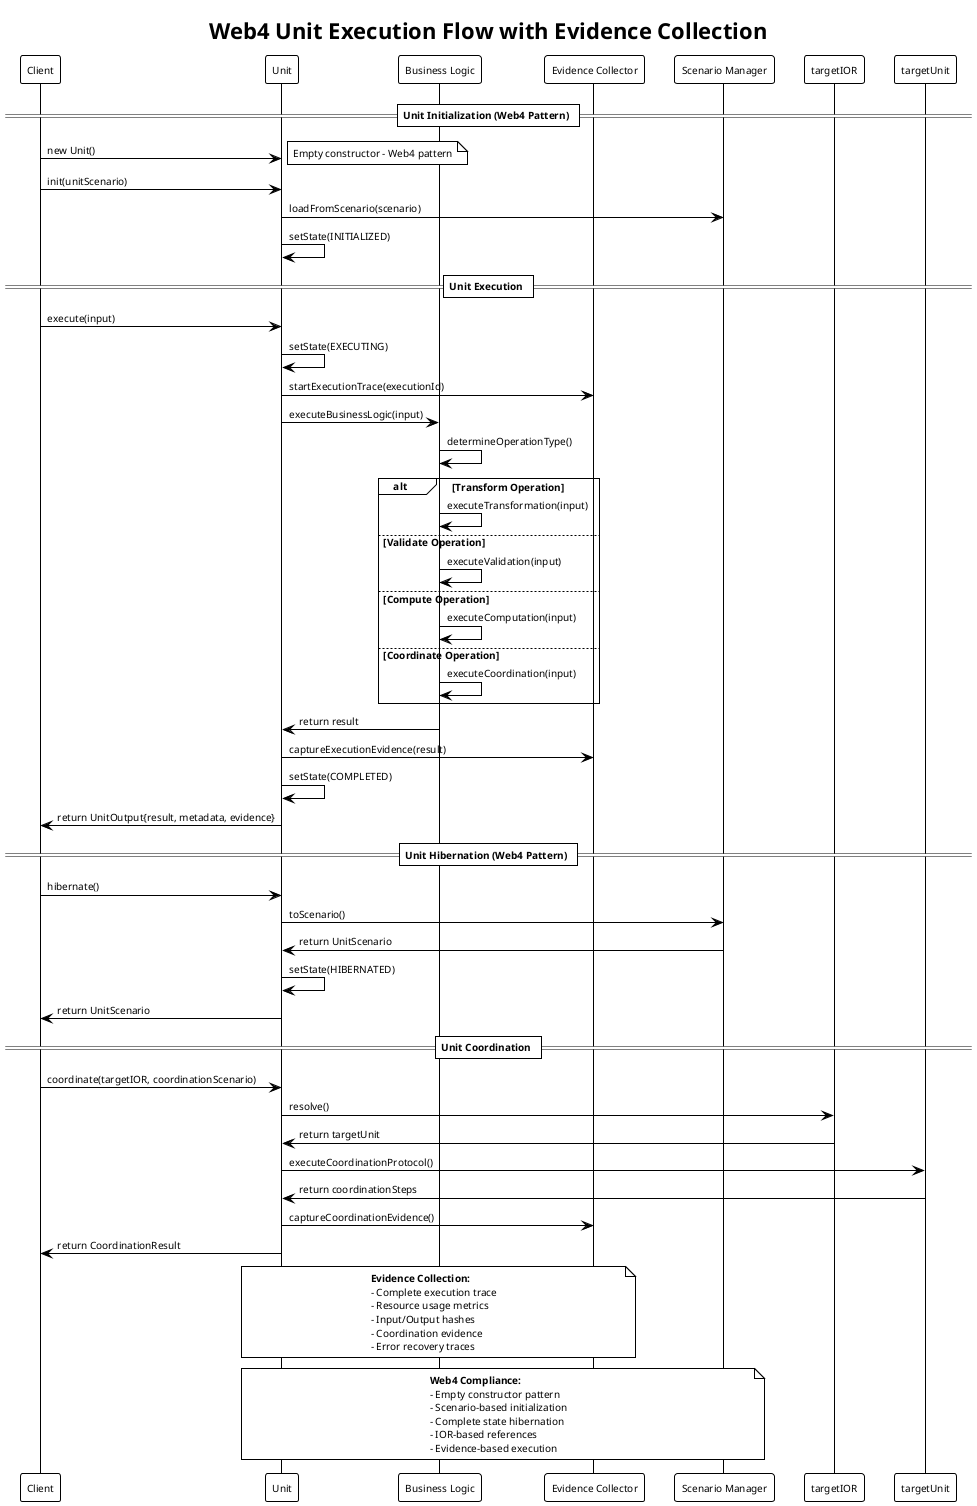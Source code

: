 @startuml UnitExecutionFlow
!theme plain
skinparam backgroundColor White
skinparam defaultFontName "Segoe UI"
skinparam defaultFontSize 10

title Web4 Unit Execution Flow with Evidence Collection

participant "Client" as Client
participant "Unit" as Unit
participant "Business Logic" as BL
participant "Evidence Collector" as Evidence
participant "Scenario Manager" as Scenario

== Unit Initialization (Web4 Pattern) ==
Client -> Unit: new Unit()
note right: Empty constructor - Web4 pattern
Client -> Unit: init(unitScenario)
Unit -> Scenario: loadFromScenario(scenario)
Unit -> Unit: setState(INITIALIZED)

== Unit Execution ==
Client -> Unit: execute(input)
Unit -> Unit: setState(EXECUTING)
Unit -> Evidence: startExecutionTrace(executionId)

Unit -> BL: executeBusinessLogic(input)
BL -> BL: determineOperationType()

alt Transform Operation
  BL -> BL: executeTransformation(input)
else Validate Operation  
  BL -> BL: executeValidation(input)
else Compute Operation
  BL -> BL: executeComputation(input)
else Coordinate Operation
  BL -> BL: executeCoordination(input)
end

BL -> Unit: return result
Unit -> Evidence: captureExecutionEvidence(result)
Unit -> Unit: setState(COMPLETED)

Unit -> Client: return UnitOutput{result, metadata, evidence}

== Unit Hibernation (Web4 Pattern) ==
Client -> Unit: hibernate()
Unit -> Scenario: toScenario()
Scenario -> Unit: return UnitScenario
Unit -> Unit: setState(HIBERNATED)
Unit -> Client: return UnitScenario

== Unit Coordination ==
Client -> Unit: coordinate(targetIOR, coordinationScenario)
Unit -> targetIOR: resolve()
targetIOR -> Unit: return targetUnit
Unit -> targetUnit: executeCoordinationProtocol()
targetUnit -> Unit: return coordinationSteps
Unit -> Evidence: captureCoordinationEvidence()
Unit -> Client: return CoordinationResult

note over Unit, Evidence
  **Evidence Collection:**
  - Complete execution trace
  - Resource usage metrics  
  - Input/Output hashes
  - Coordination evidence
  - Error recovery traces
end note

note over Unit, Scenario
  **Web4 Compliance:**
  - Empty constructor pattern
  - Scenario-based initialization
  - Complete state hibernation
  - IOR-based references
  - Evidence-based execution
end note

@enduml
